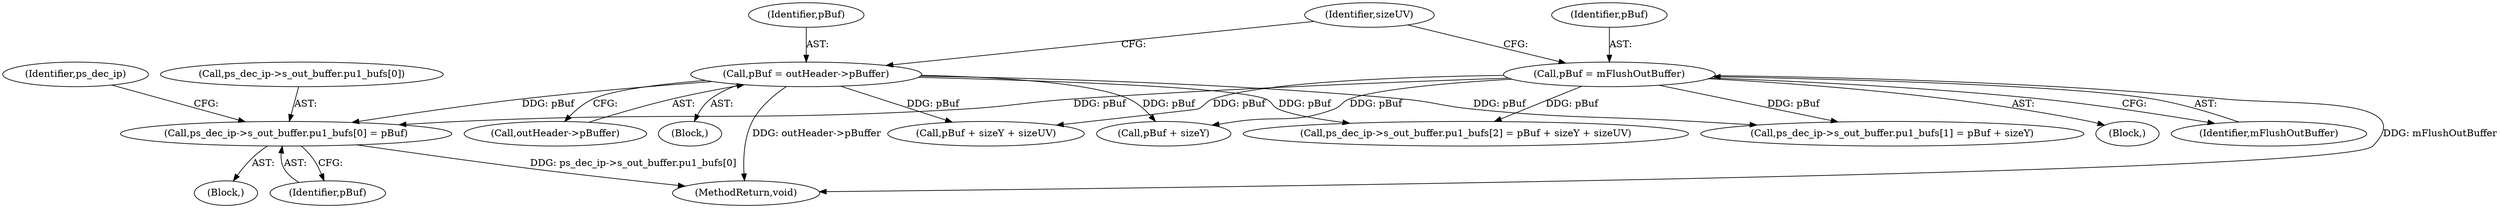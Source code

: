 digraph "0_Android_918eeaa29d99d257282fafec931b4bda0e3bae12_0@array" {
"1000221" [label="(Call,ps_dec_ip->s_out_buffer.pu1_bufs[0] = pBuf)"];
"1000186" [label="(Call,pBuf = mFlushOutBuffer)"];
"1000179" [label="(Call,pBuf = outHeader->pBuffer)"];
"1000180" [label="(Identifier,pBuf)"];
"1000190" [label="(Identifier,sizeUV)"];
"1000178" [label="(Block,)"];
"1000241" [label="(Call,ps_dec_ip->s_out_buffer.pu1_bufs[2] = pBuf + sizeY + sizeUV)"];
"1000186" [label="(Call,pBuf = mFlushOutBuffer)"];
"1000185" [label="(Block,)"];
"1000238" [label="(Call,pBuf + sizeY)"];
"1000234" [label="(Identifier,ps_dec_ip)"];
"1000187" [label="(Identifier,pBuf)"];
"1000222" [label="(Call,ps_dec_ip->s_out_buffer.pu1_bufs[0])"];
"1000262" [label="(MethodReturn,void)"];
"1000179" [label="(Call,pBuf = outHeader->pBuffer)"];
"1000230" [label="(Call,ps_dec_ip->s_out_buffer.pu1_bufs[1] = pBuf + sizeY)"];
"1000181" [label="(Call,outHeader->pBuffer)"];
"1000221" [label="(Call,ps_dec_ip->s_out_buffer.pu1_bufs[0] = pBuf)"];
"1000188" [label="(Identifier,mFlushOutBuffer)"];
"1000107" [label="(Block,)"];
"1000249" [label="(Call,pBuf + sizeY + sizeUV)"];
"1000229" [label="(Identifier,pBuf)"];
"1000221" -> "1000107"  [label="AST: "];
"1000221" -> "1000229"  [label="CFG: "];
"1000222" -> "1000221"  [label="AST: "];
"1000229" -> "1000221"  [label="AST: "];
"1000234" -> "1000221"  [label="CFG: "];
"1000221" -> "1000262"  [label="DDG: ps_dec_ip->s_out_buffer.pu1_bufs[0]"];
"1000186" -> "1000221"  [label="DDG: pBuf"];
"1000179" -> "1000221"  [label="DDG: pBuf"];
"1000186" -> "1000185"  [label="AST: "];
"1000186" -> "1000188"  [label="CFG: "];
"1000187" -> "1000186"  [label="AST: "];
"1000188" -> "1000186"  [label="AST: "];
"1000190" -> "1000186"  [label="CFG: "];
"1000186" -> "1000262"  [label="DDG: mFlushOutBuffer"];
"1000186" -> "1000230"  [label="DDG: pBuf"];
"1000186" -> "1000238"  [label="DDG: pBuf"];
"1000186" -> "1000241"  [label="DDG: pBuf"];
"1000186" -> "1000249"  [label="DDG: pBuf"];
"1000179" -> "1000178"  [label="AST: "];
"1000179" -> "1000181"  [label="CFG: "];
"1000180" -> "1000179"  [label="AST: "];
"1000181" -> "1000179"  [label="AST: "];
"1000190" -> "1000179"  [label="CFG: "];
"1000179" -> "1000262"  [label="DDG: outHeader->pBuffer"];
"1000179" -> "1000230"  [label="DDG: pBuf"];
"1000179" -> "1000238"  [label="DDG: pBuf"];
"1000179" -> "1000241"  [label="DDG: pBuf"];
"1000179" -> "1000249"  [label="DDG: pBuf"];
}
